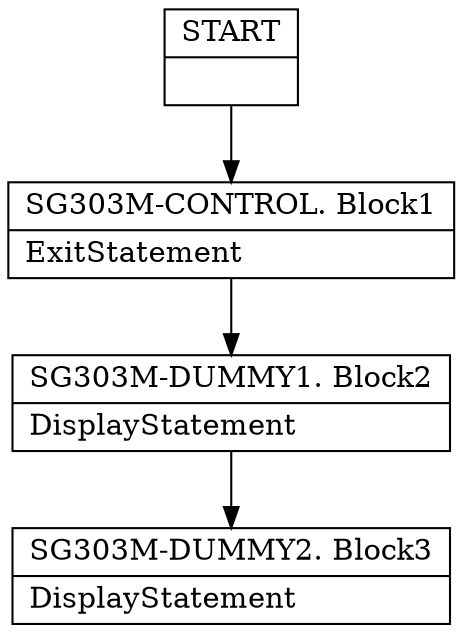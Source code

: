 digraph Cfg {
node [
shape = "record"
]

edge [
arrowtail = "empty"
]
Block0 [
label = "{START|}"
]
Block1 [
label = "{SG303M-CONTROL. Block1|ExitStatement\l}"
]
Block2 [
label = "{SG303M-DUMMY1. Block2|DisplayStatement\l}"
]
Block3 [
label = "{SG303M-DUMMY2. Block3|DisplayStatement\l}"
]
Block0 -> Block1
Block1 -> Block2
Block2 -> Block3

}
